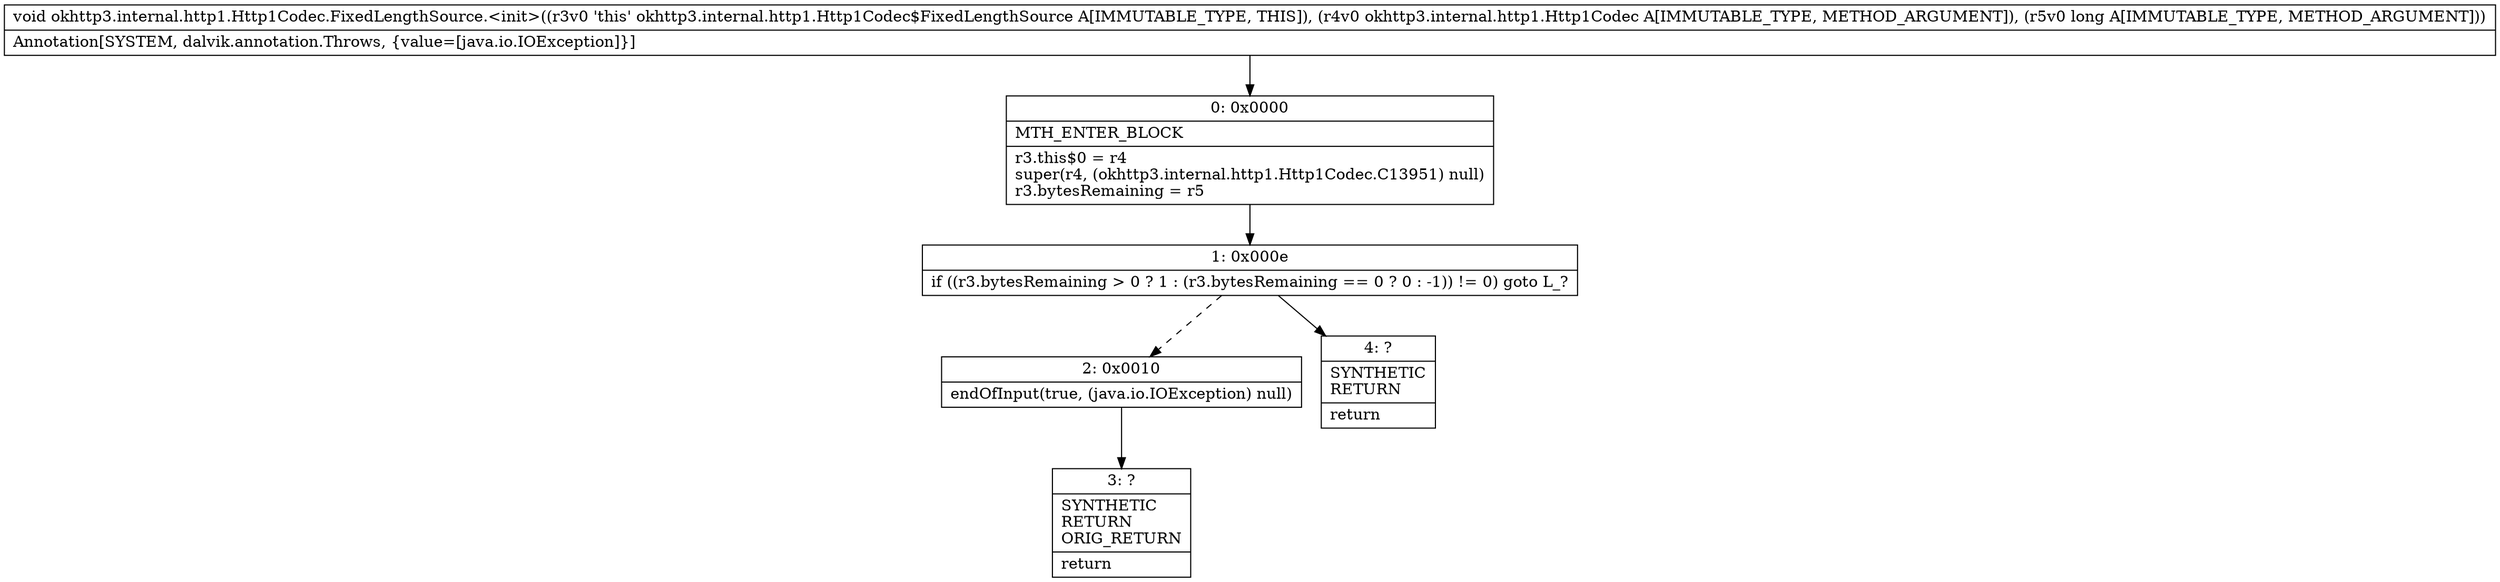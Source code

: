 digraph "CFG forokhttp3.internal.http1.Http1Codec.FixedLengthSource.\<init\>(Lokhttp3\/internal\/http1\/Http1Codec;J)V" {
Node_0 [shape=record,label="{0\:\ 0x0000|MTH_ENTER_BLOCK\l|r3.this$0 = r4\lsuper(r4, (okhttp3.internal.http1.Http1Codec.C13951) null)\lr3.bytesRemaining = r5\l}"];
Node_1 [shape=record,label="{1\:\ 0x000e|if ((r3.bytesRemaining \> 0 ? 1 : (r3.bytesRemaining == 0 ? 0 : \-1)) != 0) goto L_?\l}"];
Node_2 [shape=record,label="{2\:\ 0x0010|endOfInput(true, (java.io.IOException) null)\l}"];
Node_3 [shape=record,label="{3\:\ ?|SYNTHETIC\lRETURN\lORIG_RETURN\l|return\l}"];
Node_4 [shape=record,label="{4\:\ ?|SYNTHETIC\lRETURN\l|return\l}"];
MethodNode[shape=record,label="{void okhttp3.internal.http1.Http1Codec.FixedLengthSource.\<init\>((r3v0 'this' okhttp3.internal.http1.Http1Codec$FixedLengthSource A[IMMUTABLE_TYPE, THIS]), (r4v0 okhttp3.internal.http1.Http1Codec A[IMMUTABLE_TYPE, METHOD_ARGUMENT]), (r5v0 long A[IMMUTABLE_TYPE, METHOD_ARGUMENT]))  | Annotation[SYSTEM, dalvik.annotation.Throws, \{value=[java.io.IOException]\}]\l}"];
MethodNode -> Node_0;
Node_0 -> Node_1;
Node_1 -> Node_2[style=dashed];
Node_1 -> Node_4;
Node_2 -> Node_3;
}

